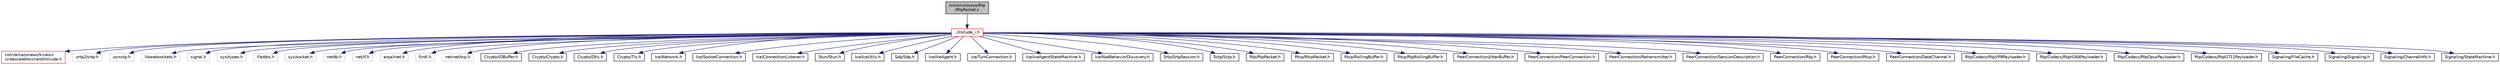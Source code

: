 digraph "/src/src/source/Rtp/RtpPacket.c"
{
 // LATEX_PDF_SIZE
  edge [fontname="Helvetica",fontsize="10",labelfontname="Helvetica",labelfontsize="10"];
  node [fontname="Helvetica",fontsize="10",shape=record];
  Node1 [label="/src/src/source/Rtp\l/RtpPacket.c",height=0.2,width=0.4,color="black", fillcolor="grey75", style="filled", fontcolor="black",tooltip=" "];
  Node1 -> Node2 [color="midnightblue",fontsize="10",style="solid",fontname="Helvetica"];
  Node2 [label="../Include_i.h",height=0.2,width=0.4,color="red", fillcolor="white", style="filled",URL="$Include__i_8h.html",tooltip=" "];
  Node2 -> Node3 [color="midnightblue",fontsize="10",style="solid",fontname="Helvetica"];
  Node3 [label="com/amazonaws/kinesis\l/video/webrtcclient/Include.h",height=0.2,width=0.4,color="red", fillcolor="white", style="filled",URL="$Include_8h.html",tooltip=" "];
  Node2 -> Node8 [color="midnightblue",fontsize="10",style="solid",fontname="Helvetica"];
  Node8 [label="srtp2/srtp.h",height=0.2,width=0.4,color="grey75", fillcolor="white", style="filled",tooltip=" "];
  Node2 -> Node9 [color="midnightblue",fontsize="10",style="solid",fontname="Helvetica"];
  Node9 [label="usrsctp.h",height=0.2,width=0.4,color="grey75", fillcolor="white", style="filled",tooltip=" "];
  Node2 -> Node10 [color="midnightblue",fontsize="10",style="solid",fontname="Helvetica"];
  Node10 [label="libwebsockets.h",height=0.2,width=0.4,color="grey75", fillcolor="white", style="filled",tooltip=" "];
  Node2 -> Node11 [color="midnightblue",fontsize="10",style="solid",fontname="Helvetica"];
  Node11 [label="signal.h",height=0.2,width=0.4,color="grey75", fillcolor="white", style="filled",tooltip=" "];
  Node2 -> Node12 [color="midnightblue",fontsize="10",style="solid",fontname="Helvetica"];
  Node12 [label="sys/types.h",height=0.2,width=0.4,color="grey75", fillcolor="white", style="filled",tooltip=" "];
  Node2 -> Node13 [color="midnightblue",fontsize="10",style="solid",fontname="Helvetica"];
  Node13 [label="ifaddrs.h",height=0.2,width=0.4,color="grey75", fillcolor="white", style="filled",tooltip=" "];
  Node2 -> Node14 [color="midnightblue",fontsize="10",style="solid",fontname="Helvetica"];
  Node14 [label="sys/socket.h",height=0.2,width=0.4,color="grey75", fillcolor="white", style="filled",tooltip=" "];
  Node2 -> Node15 [color="midnightblue",fontsize="10",style="solid",fontname="Helvetica"];
  Node15 [label="netdb.h",height=0.2,width=0.4,color="grey75", fillcolor="white", style="filled",tooltip=" "];
  Node2 -> Node16 [color="midnightblue",fontsize="10",style="solid",fontname="Helvetica"];
  Node16 [label="net/if.h",height=0.2,width=0.4,color="grey75", fillcolor="white", style="filled",tooltip=" "];
  Node2 -> Node17 [color="midnightblue",fontsize="10",style="solid",fontname="Helvetica"];
  Node17 [label="arpa/inet.h",height=0.2,width=0.4,color="grey75", fillcolor="white", style="filled",tooltip=" "];
  Node2 -> Node18 [color="midnightblue",fontsize="10",style="solid",fontname="Helvetica"];
  Node18 [label="fcntl.h",height=0.2,width=0.4,color="grey75", fillcolor="white", style="filled",tooltip=" "];
  Node2 -> Node19 [color="midnightblue",fontsize="10",style="solid",fontname="Helvetica"];
  Node19 [label="netinet/tcp.h",height=0.2,width=0.4,color="grey75", fillcolor="white", style="filled",tooltip=" "];
  Node2 -> Node20 [color="midnightblue",fontsize="10",style="solid",fontname="Helvetica"];
  Node20 [label="Crypto/IOBuffer.h",height=0.2,width=0.4,color="black", fillcolor="white", style="filled",URL="$IOBuffer_8h.html",tooltip=" "];
  Node2 -> Node21 [color="midnightblue",fontsize="10",style="solid",fontname="Helvetica"];
  Node21 [label="Crypto/Crypto.h",height=0.2,width=0.4,color="black", fillcolor="white", style="filled",URL="$Crypto_8h.html",tooltip=" "];
  Node2 -> Node22 [color="midnightblue",fontsize="10",style="solid",fontname="Helvetica"];
  Node22 [label="Crypto/Dtls.h",height=0.2,width=0.4,color="black", fillcolor="white", style="filled",URL="$Dtls_8h.html",tooltip=" "];
  Node2 -> Node23 [color="midnightblue",fontsize="10",style="solid",fontname="Helvetica"];
  Node23 [label="Crypto/Tls.h",height=0.2,width=0.4,color="black", fillcolor="white", style="filled",URL="$Tls_8h.html",tooltip=" "];
  Node2 -> Node24 [color="midnightblue",fontsize="10",style="solid",fontname="Helvetica"];
  Node24 [label="Ice/Network.h",height=0.2,width=0.4,color="black", fillcolor="white", style="filled",URL="$Network_8h.html",tooltip=" "];
  Node2 -> Node25 [color="midnightblue",fontsize="10",style="solid",fontname="Helvetica"];
  Node25 [label="Ice/SocketConnection.h",height=0.2,width=0.4,color="black", fillcolor="white", style="filled",URL="$SocketConnection_8h.html",tooltip=" "];
  Node2 -> Node26 [color="midnightblue",fontsize="10",style="solid",fontname="Helvetica"];
  Node26 [label="Ice/ConnectionListener.h",height=0.2,width=0.4,color="black", fillcolor="white", style="filled",URL="$ConnectionListener_8h.html",tooltip=" "];
  Node2 -> Node27 [color="midnightblue",fontsize="10",style="solid",fontname="Helvetica"];
  Node27 [label="Stun/Stun.h",height=0.2,width=0.4,color="black", fillcolor="white", style="filled",URL="$Stun_8h.html",tooltip=" "];
  Node2 -> Node28 [color="midnightblue",fontsize="10",style="solid",fontname="Helvetica"];
  Node28 [label="Ice/IceUtils.h",height=0.2,width=0.4,color="black", fillcolor="white", style="filled",URL="$IceUtils_8h.html",tooltip=" "];
  Node2 -> Node29 [color="midnightblue",fontsize="10",style="solid",fontname="Helvetica"];
  Node29 [label="Sdp/Sdp.h",height=0.2,width=0.4,color="black", fillcolor="white", style="filled",URL="$Sdp_8h.html",tooltip=" "];
  Node2 -> Node30 [color="midnightblue",fontsize="10",style="solid",fontname="Helvetica"];
  Node30 [label="Ice/IceAgent.h",height=0.2,width=0.4,color="black", fillcolor="white", style="filled",URL="$IceAgent_8h.html",tooltip=" "];
  Node2 -> Node31 [color="midnightblue",fontsize="10",style="solid",fontname="Helvetica"];
  Node31 [label="Ice/TurnConnection.h",height=0.2,width=0.4,color="black", fillcolor="white", style="filled",URL="$TurnConnection_8h.html",tooltip=" "];
  Node2 -> Node32 [color="midnightblue",fontsize="10",style="solid",fontname="Helvetica"];
  Node32 [label="Ice/IceAgentStateMachine.h",height=0.2,width=0.4,color="black", fillcolor="white", style="filled",URL="$IceAgentStateMachine_8h.html",tooltip=" "];
  Node2 -> Node33 [color="midnightblue",fontsize="10",style="solid",fontname="Helvetica"];
  Node33 [label="Ice/NatBehaviorDiscovery.h",height=0.2,width=0.4,color="black", fillcolor="white", style="filled",URL="$NatBehaviorDiscovery_8h.html",tooltip=" "];
  Node2 -> Node34 [color="midnightblue",fontsize="10",style="solid",fontname="Helvetica"];
  Node34 [label="Srtp/SrtpSession.h",height=0.2,width=0.4,color="black", fillcolor="white", style="filled",URL="$SrtpSession_8h.html",tooltip=" "];
  Node2 -> Node35 [color="midnightblue",fontsize="10",style="solid",fontname="Helvetica"];
  Node35 [label="Sctp/Sctp.h",height=0.2,width=0.4,color="black", fillcolor="white", style="filled",URL="$Sctp_8h.html",tooltip=" "];
  Node2 -> Node36 [color="midnightblue",fontsize="10",style="solid",fontname="Helvetica"];
  Node36 [label="Rtp/RtpPacket.h",height=0.2,width=0.4,color="black", fillcolor="white", style="filled",URL="$RtpPacket_8h.html",tooltip=" "];
  Node2 -> Node37 [color="midnightblue",fontsize="10",style="solid",fontname="Helvetica"];
  Node37 [label="Rtcp/RtcpPacket.h",height=0.2,width=0.4,color="black", fillcolor="white", style="filled",URL="$RtcpPacket_8h.html",tooltip=" "];
  Node2 -> Node38 [color="midnightblue",fontsize="10",style="solid",fontname="Helvetica"];
  Node38 [label="Rtcp/RollingBuffer.h",height=0.2,width=0.4,color="black", fillcolor="white", style="filled",URL="$RollingBuffer_8h.html",tooltip=" "];
  Node2 -> Node39 [color="midnightblue",fontsize="10",style="solid",fontname="Helvetica"];
  Node39 [label="Rtcp/RtpRollingBuffer.h",height=0.2,width=0.4,color="black", fillcolor="white", style="filled",URL="$RtpRollingBuffer_8h.html",tooltip=" "];
  Node2 -> Node40 [color="midnightblue",fontsize="10",style="solid",fontname="Helvetica"];
  Node40 [label="PeerConnection/JitterBuffer.h",height=0.2,width=0.4,color="black", fillcolor="white", style="filled",URL="$JitterBuffer_8h.html",tooltip=" "];
  Node2 -> Node41 [color="midnightblue",fontsize="10",style="solid",fontname="Helvetica"];
  Node41 [label="PeerConnection/PeerConnection.h",height=0.2,width=0.4,color="black", fillcolor="white", style="filled",URL="$PeerConnection_8h.html",tooltip=" "];
  Node2 -> Node42 [color="midnightblue",fontsize="10",style="solid",fontname="Helvetica"];
  Node42 [label="PeerConnection/Retransmitter.h",height=0.2,width=0.4,color="black", fillcolor="white", style="filled",URL="$Retransmitter_8h.html",tooltip=" "];
  Node2 -> Node43 [color="midnightblue",fontsize="10",style="solid",fontname="Helvetica"];
  Node43 [label="PeerConnection/SessionDescription.h",height=0.2,width=0.4,color="black", fillcolor="white", style="filled",URL="$SessionDescription_8h.html",tooltip=" "];
  Node2 -> Node44 [color="midnightblue",fontsize="10",style="solid",fontname="Helvetica"];
  Node44 [label="PeerConnection/Rtp.h",height=0.2,width=0.4,color="black", fillcolor="white", style="filled",URL="$Rtp_8h.html",tooltip=" "];
  Node2 -> Node45 [color="midnightblue",fontsize="10",style="solid",fontname="Helvetica"];
  Node45 [label="PeerConnection/Rtcp.h",height=0.2,width=0.4,color="black", fillcolor="white", style="filled",URL="$Rtcp_8h.html",tooltip=" "];
  Node2 -> Node46 [color="midnightblue",fontsize="10",style="solid",fontname="Helvetica"];
  Node46 [label="PeerConnection/DataChannel.h",height=0.2,width=0.4,color="black", fillcolor="white", style="filled",URL="$DataChannel_8h.html",tooltip=" "];
  Node2 -> Node47 [color="midnightblue",fontsize="10",style="solid",fontname="Helvetica"];
  Node47 [label="Rtp/Codecs/RtpVP8Payloader.h",height=0.2,width=0.4,color="black", fillcolor="white", style="filled",URL="$RtpVP8Payloader_8h.html",tooltip=" "];
  Node2 -> Node48 [color="midnightblue",fontsize="10",style="solid",fontname="Helvetica"];
  Node48 [label="Rtp/Codecs/RtpH264Payloader.h",height=0.2,width=0.4,color="black", fillcolor="white", style="filled",URL="$RtpH264Payloader_8h.html",tooltip=" "];
  Node2 -> Node49 [color="midnightblue",fontsize="10",style="solid",fontname="Helvetica"];
  Node49 [label="Rtp/Codecs/RtpOpusPayloader.h",height=0.2,width=0.4,color="black", fillcolor="white", style="filled",URL="$RtpOpusPayloader_8h.html",tooltip=" "];
  Node2 -> Node50 [color="midnightblue",fontsize="10",style="solid",fontname="Helvetica"];
  Node50 [label="Rtp/Codecs/RtpG711Payloader.h",height=0.2,width=0.4,color="black", fillcolor="white", style="filled",URL="$RtpG711Payloader_8h.html",tooltip=" "];
  Node2 -> Node51 [color="midnightblue",fontsize="10",style="solid",fontname="Helvetica"];
  Node51 [label="Signaling/FileCache.h",height=0.2,width=0.4,color="black", fillcolor="white", style="filled",URL="$FileCache_8h.html",tooltip=" "];
  Node2 -> Node52 [color="midnightblue",fontsize="10",style="solid",fontname="Helvetica"];
  Node52 [label="Signaling/Signaling.h",height=0.2,width=0.4,color="black", fillcolor="white", style="filled",URL="$Signaling_8h.html",tooltip=" "];
  Node2 -> Node53 [color="midnightblue",fontsize="10",style="solid",fontname="Helvetica"];
  Node53 [label="Signaling/ChannelInfo.h",height=0.2,width=0.4,color="black", fillcolor="white", style="filled",URL="$ChannelInfo_8h.html",tooltip=" "];
  Node2 -> Node54 [color="midnightblue",fontsize="10",style="solid",fontname="Helvetica"];
  Node54 [label="Signaling/StateMachine.h",height=0.2,width=0.4,color="black", fillcolor="white", style="filled",URL="$StateMachine_8h.html",tooltip=" "];
}
